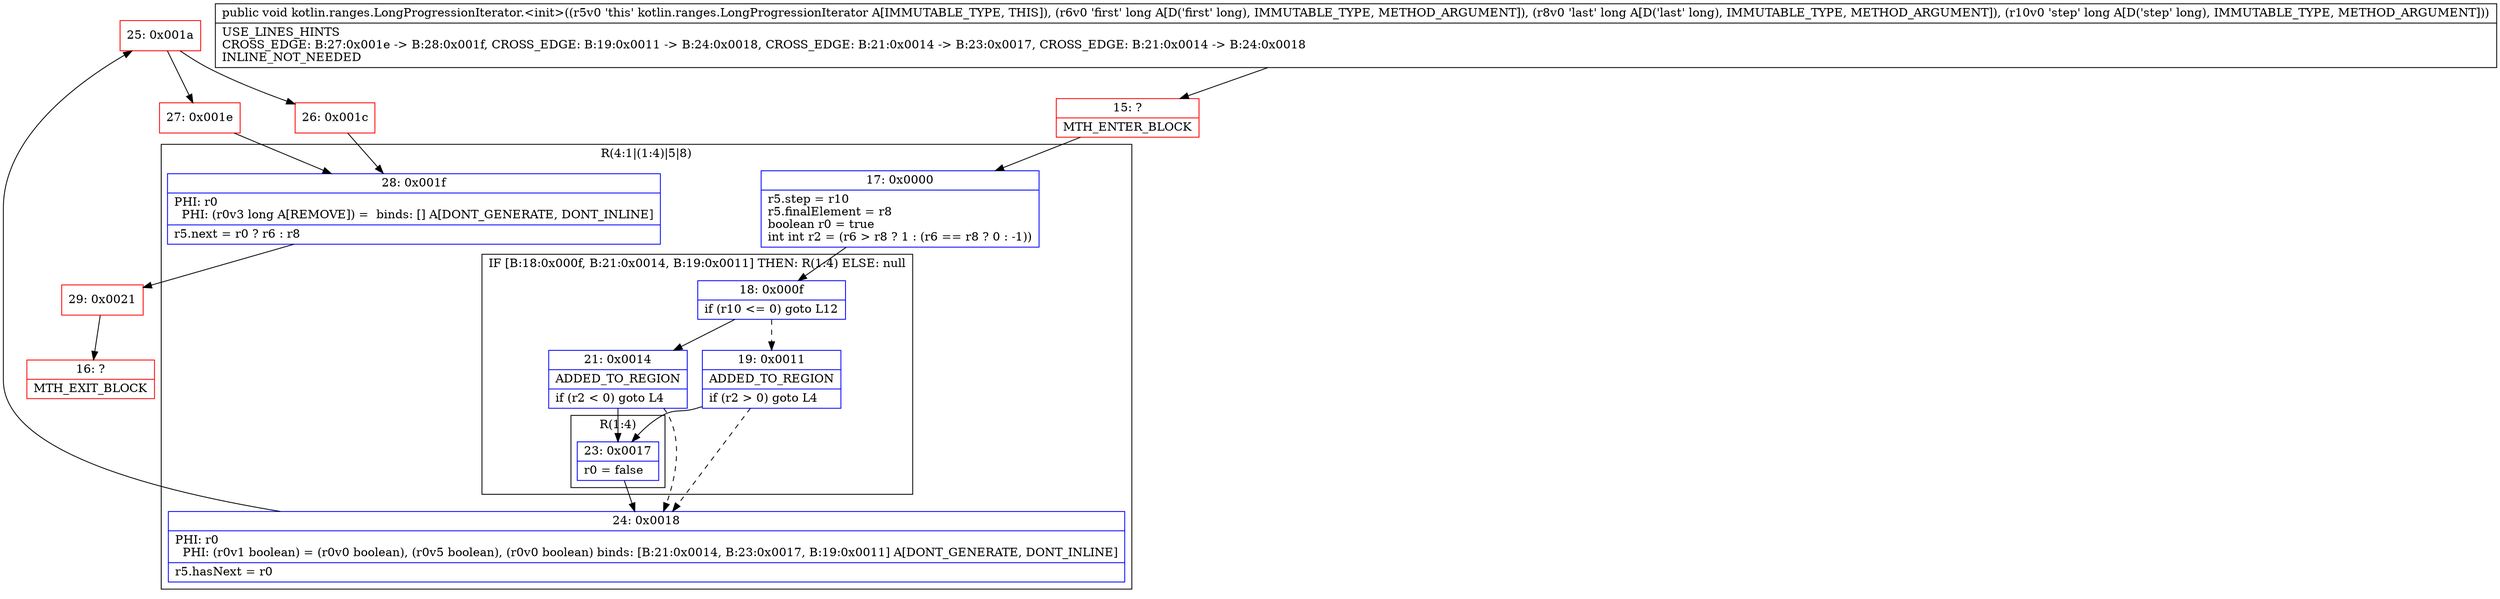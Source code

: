 digraph "CFG forkotlin.ranges.LongProgressionIterator.\<init\>(JJJ)V" {
subgraph cluster_Region_1010901331 {
label = "R(4:1|(1:4)|5|8)";
node [shape=record,color=blue];
Node_17 [shape=record,label="{17\:\ 0x0000|r5.step = r10\lr5.finalElement = r8\lboolean r0 = true\lint int r2 = (r6 \> r8 ? 1 : (r6 == r8 ? 0 : \-1))\l}"];
subgraph cluster_IfRegion_365746493 {
label = "IF [B:18:0x000f, B:21:0x0014, B:19:0x0011] THEN: R(1:4) ELSE: null";
node [shape=record,color=blue];
Node_18 [shape=record,label="{18\:\ 0x000f|if (r10 \<= 0) goto L12\l}"];
Node_21 [shape=record,label="{21\:\ 0x0014|ADDED_TO_REGION\l|if (r2 \< 0) goto L4\l}"];
Node_19 [shape=record,label="{19\:\ 0x0011|ADDED_TO_REGION\l|if (r2 \> 0) goto L4\l}"];
subgraph cluster_Region_390854947 {
label = "R(1:4)";
node [shape=record,color=blue];
Node_23 [shape=record,label="{23\:\ 0x0017|r0 = false\l}"];
}
}
Node_24 [shape=record,label="{24\:\ 0x0018|PHI: r0 \l  PHI: (r0v1 boolean) = (r0v0 boolean), (r0v5 boolean), (r0v0 boolean) binds: [B:21:0x0014, B:23:0x0017, B:19:0x0011] A[DONT_GENERATE, DONT_INLINE]\l|r5.hasNext = r0\l}"];
Node_28 [shape=record,label="{28\:\ 0x001f|PHI: r0 \l  PHI: (r0v3 long A[REMOVE]) =  binds: [] A[DONT_GENERATE, DONT_INLINE]\l|r5.next = r0 ? r6 : r8\l}"];
}
Node_15 [shape=record,color=red,label="{15\:\ ?|MTH_ENTER_BLOCK\l}"];
Node_25 [shape=record,color=red,label="{25\:\ 0x001a}"];
Node_26 [shape=record,color=red,label="{26\:\ 0x001c}"];
Node_29 [shape=record,color=red,label="{29\:\ 0x0021}"];
Node_16 [shape=record,color=red,label="{16\:\ ?|MTH_EXIT_BLOCK\l}"];
Node_27 [shape=record,color=red,label="{27\:\ 0x001e}"];
MethodNode[shape=record,label="{public void kotlin.ranges.LongProgressionIterator.\<init\>((r5v0 'this' kotlin.ranges.LongProgressionIterator A[IMMUTABLE_TYPE, THIS]), (r6v0 'first' long A[D('first' long), IMMUTABLE_TYPE, METHOD_ARGUMENT]), (r8v0 'last' long A[D('last' long), IMMUTABLE_TYPE, METHOD_ARGUMENT]), (r10v0 'step' long A[D('step' long), IMMUTABLE_TYPE, METHOD_ARGUMENT]))  | USE_LINES_HINTS\lCROSS_EDGE: B:27:0x001e \-\> B:28:0x001f, CROSS_EDGE: B:19:0x0011 \-\> B:24:0x0018, CROSS_EDGE: B:21:0x0014 \-\> B:23:0x0017, CROSS_EDGE: B:21:0x0014 \-\> B:24:0x0018\lINLINE_NOT_NEEDED\l}"];
MethodNode -> Node_15;Node_17 -> Node_18;
Node_18 -> Node_19[style=dashed];
Node_18 -> Node_21;
Node_21 -> Node_23;
Node_21 -> Node_24[style=dashed];
Node_19 -> Node_23;
Node_19 -> Node_24[style=dashed];
Node_23 -> Node_24;
Node_24 -> Node_25;
Node_28 -> Node_29;
Node_15 -> Node_17;
Node_25 -> Node_26;
Node_25 -> Node_27;
Node_26 -> Node_28;
Node_29 -> Node_16;
Node_27 -> Node_28;
}

